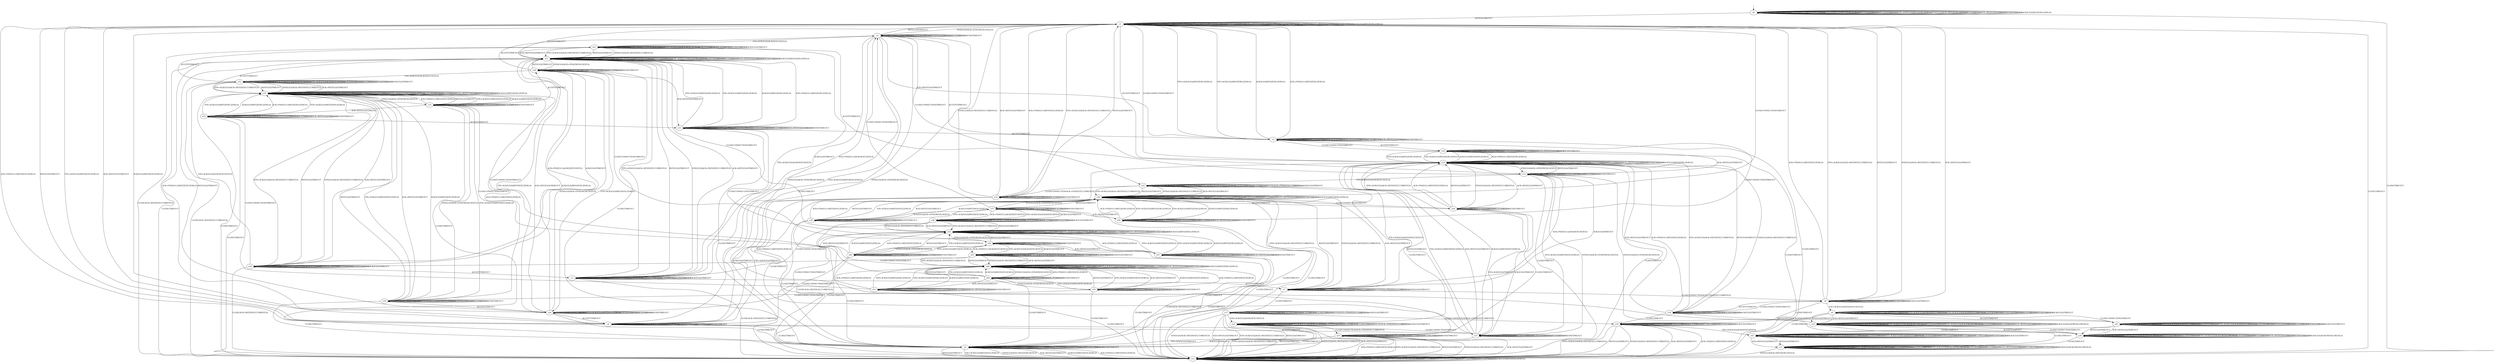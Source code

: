digraph h10 {
s0 [label="s0"];
s1 [label="s1"];
s12 [label="s12"];
s2 [label="s2"];
s14 [label="s14"];
s3 [label="s3"];
s4 [label="s4"];
s5 [label="s5"];
s6 [label="s6"];
s13 [label="s13"];
s21 [label="s21"];
s7 [label="s7"];
s15 [label="s15"];
s16 [label="s16"];
s27 [label="s27"];
s8 [label="s8"];
s17 [label="s17"];
s22 [label="s22"];
s28 [label="s28"];
s36 [label="s36"];
s9 [label="s9"];
s18 [label="s18"];
s19 [label="s19"];
s23 [label="s23"];
s24 [label="s24"];
s29 [label="s29"];
s30 [label="s30"];
s31 [label="s31"];
s37 [label="s37"];
s52 [label="s52"];
s10 [label="s10"];
s25 [label="s25"];
s26 [label="s26"];
s32 [label="s32"];
s38 [label="s38"];
s39 [label="s39"];
s40 [label="s40"];
s41 [label="s41"];
s42 [label="s42"];
s11 [label="s11"];
s20 [label="s20"];
s33 [label="s33"];
s43 [label="s43"];
s34 [label="s34"];
s35 [label="s35"];
s44 [label="s44"];
s45 [label="s45"];
s46 [label="s46"];
s47 [label="s47"];
s48 [label="s48"];
s49 [label="s49"];
s50 [label="s50"];
s51 [label="s51"];
s0 -> s0 [label="CLOSECONNECTION/TIMEOUT"];
s0 -> s0 [label="ACK+PSH(V,V,1)/RST(ZERO,ZERO,0)"];
s0 -> s0 [label="SYN+ACK(V,V,0)/RST(ZERO,ZERO,0)"];
s0 -> s0 [label="RST(V,V,0)/TIMEOUT"];
s0 -> s0 [label="ACCEPT/TIMEOUT"];
s0 -> s0 [label="FIN+ACK(V,V,0)/RST(ZERO,ZERO,0)"];
s0 -> s1 [label="LISTEN/TIMEOUT"];
s0 -> s0 [label="SYN(V,V,0)/ACK+RST(ZERO,NEXT,0)"];
s0 -> s0 [label="RCV/TIMEOUT"];
s0 -> s0 [label="ACK+RST(V,V,0)/TIMEOUT"];
s0 -> s12 [label="CLOSE/TIMEOUT"];
s0 -> s0 [label="SEND/TIMEOUT"];
s0 -> s0 [label="ACK(V,V,0)/RST(ZERO,ZERO,0)"];
s1 -> s1 [label="CLOSECONNECTION/TIMEOUT"];
s1 -> s1 [label="ACK+PSH(V,V,1)/RST(ZERO,ZERO,0)"];
s1 -> s1 [label="SYN+ACK(V,V,0)/RST(ZERO,ZERO,0)"];
s1 -> s1 [label="RST(V,V,0)/TIMEOUT"];
s1 -> s14 [label="ACCEPT/TIMEOUT"];
s1 -> s1 [label="FIN+ACK(V,V,0)/RST(ZERO,ZERO,0)"];
s1 -> s1 [label="LISTEN/TIMEOUT"];
s1 -> s2 [label="SYN(V,V,0)/ACK+SYN(FRESH,NEXT,0)"];
s1 -> s1 [label="RCV/TIMEOUT"];
s1 -> s1 [label="ACK+RST(V,V,0)/TIMEOUT"];
s1 -> s12 [label="CLOSE/TIMEOUT"];
s1 -> s1 [label="SEND/TIMEOUT"];
s1 -> s1 [label="ACK(V,V,0)/RST(ZERO,ZERO,0)"];
s12 -> s12 [label="CLOSECONNECTION/TIMEOUT"];
s12 -> s12 [label="ACK+PSH(V,V,1)/RST(ZERO,ZERO,0)"];
s12 -> s12 [label="SYN+ACK(V,V,0)/RST(ZERO,ZERO,0)"];
s12 -> s12 [label="RST(V,V,0)/TIMEOUT"];
s12 -> s12 [label="ACCEPT/TIMEOUT"];
s12 -> s12 [label="FIN+ACK(V,V,0)/RST(ZERO,ZERO,0)"];
s12 -> s12 [label="LISTEN/TIMEOUT"];
s12 -> s12 [label="SYN(V,V,0)/ACK+RST(ZERO,NEXT,0)"];
s12 -> s12 [label="RCV/TIMEOUT"];
s12 -> s12 [label="ACK+RST(V,V,0)/TIMEOUT"];
s12 -> s12 [label="CLOSE/TIMEOUT"];
s12 -> s12 [label="SEND/TIMEOUT"];
s12 -> s12 [label="ACK(V,V,0)/RST(ZERO,ZERO,0)"];
s2 -> s2 [label="CLOSECONNECTION/TIMEOUT"];
s2 -> s3 [label="ACK+PSH(V,V,1)/ACK(NEXT,NEXT,0)"];
s2 -> s4 [label="SYN+ACK(V,V,0)/RST(NEXT,ZERO,0)"];
s2 -> s1 [label="RST(V,V,0)/TIMEOUT"];
s2 -> s13 [label="ACCEPT/TIMEOUT"];
s2 -> s21 [label="FIN+ACK(V,V,0)/ACK(NEXT,NEXT,0)"];
s2 -> s2 [label="LISTEN/TIMEOUT"];
s2 -> s2 [label="SYN(V,V,0)/TIMEOUT"];
s2 -> s2 [label="RCV/TIMEOUT"];
s2 -> s5 [label="ACK+RST(V,V,0)/TIMEOUT"];
s2 -> s6 [label="CLOSE/TIMEOUT"];
s2 -> s2 [label="SEND/TIMEOUT"];
s2 -> s3 [label="ACK(V,V,0)/TIMEOUT"];
s14 -> s1 [label="CLOSECONNECTION/TIMEOUT"];
s14 -> s14 [label="ACK+PSH(V,V,1)/RST(ZERO,ZERO,0)"];
s14 -> s14 [label="SYN+ACK(V,V,0)/RST(ZERO,ZERO,0)"];
s14 -> s14 [label="RST(V,V,0)/TIMEOUT"];
s14 -> s14 [label="ACCEPT/TIMEOUT"];
s14 -> s14 [label="FIN+ACK(V,V,0)/RST(ZERO,ZERO,0)"];
s14 -> s14 [label="LISTEN/TIMEOUT"];
s14 -> s13 [label="SYN(V,V,0)/ACK+SYN(FRESH,NEXT,0)"];
s14 -> s14 [label="RCV/TIMEOUT"];
s14 -> s14 [label="ACK+RST(V,V,0)/TIMEOUT"];
s14 -> s12 [label="CLOSE/TIMEOUT"];
s14 -> s14 [label="SEND/TIMEOUT"];
s14 -> s14 [label="ACK(V,V,0)/RST(ZERO,ZERO,0)"];
s3 -> s3 [label="CLOSECONNECTION/TIMEOUT"];
s3 -> s3 [label="ACK+PSH(V,V,1)/ACK(NEXT,NEXT,0)"];
s3 -> s27 [label="SYN+ACK(V,V,0)/ACK+RST(NEXT,CURRENT,0)"];
s3 -> s27 [label="RST(V,V,0)/TIMEOUT"];
s3 -> s7 [label="ACCEPT/TIMEOUT"];
s3 -> s21 [label="FIN+ACK(V,V,0)/ACK(NEXT,NEXT,0)"];
s3 -> s3 [label="LISTEN/TIMEOUT"];
s3 -> s27 [label="SYN(V,V,0)/ACK+RST(NEXT,CURRENT,0)"];
s3 -> s3 [label="RCV/TIMEOUT"];
s3 -> s27 [label="ACK+RST(V,V,0)/TIMEOUT"];
s3 -> s12 [label="CLOSE/ACK+RST(NEXT,CURRENT,0)"];
s3 -> s3 [label="SEND/TIMEOUT"];
s3 -> s3 [label="ACK(V,V,0)/TIMEOUT"];
s4 -> s4 [label="CLOSECONNECTION/TIMEOUT"];
s4 -> s1 [label="ACK+PSH(V,V,1)/RST(NEXT,ZERO,0)"];
s4 -> s4 [label="SYN+ACK(V,V,0)/RST(NEXT,ZERO,0)"];
s4 -> s1 [label="RST(V,V,0)/TIMEOUT"];
s4 -> s15 [label="ACCEPT/TIMEOUT"];
s4 -> s1 [label="FIN+ACK(V,V,0)/RST(NEXT,ZERO,0)"];
s4 -> s4 [label="LISTEN/TIMEOUT"];
s4 -> s2 [label="SYN(V,V,0)/ACK+SYN(FRESH,NEXT,0)"];
s4 -> s4 [label="RCV/TIMEOUT"];
s4 -> s1 [label="ACK+RST(V,V,0)/TIMEOUT"];
s4 -> s6 [label="CLOSE/TIMEOUT"];
s4 -> s4 [label="SEND/TIMEOUT"];
s4 -> s1 [label="ACK(V,V,0)/RST(NEXT,ZERO,0)"];
s5 -> s5 [label="CLOSECONNECTION/TIMEOUT"];
s5 -> s1 [label="ACK+PSH(V,V,1)/RST(ZERO,ZERO,0)"];
s5 -> s1 [label="SYN+ACK(V,V,0)/RST(ZERO,ZERO,0)"];
s5 -> s5 [label="RST(V,V,0)/TIMEOUT"];
s5 -> s16 [label="ACCEPT/TIMEOUT"];
s5 -> s1 [label="FIN+ACK(V,V,0)/RST(ZERO,ZERO,0)"];
s5 -> s5 [label="LISTEN/TIMEOUT"];
s5 -> s5 [label="SYN(V,V,0)/TIMEOUT"];
s5 -> s5 [label="RCV/TIMEOUT"];
s5 -> s5 [label="ACK+RST(V,V,0)/TIMEOUT"];
s5 -> s12 [label="CLOSE/TIMEOUT"];
s5 -> s5 [label="SEND/TIMEOUT"];
s5 -> s1 [label="ACK(V,V,0)/RST(ZERO,ZERO,0)"];
s6 -> s6 [label="CLOSECONNECTION/TIMEOUT"];
s6 -> s12 [label="ACK+PSH(V,V,1)/RST(NEXT,ZERO,0)"];
s6 -> s6 [label="SYN+ACK(V,V,0)/RST(NEXT,ZERO,0)"];
s6 -> s12 [label="RST(V,V,0)/TIMEOUT"];
s6 -> s6 [label="ACCEPT/TIMEOUT"];
s6 -> s12 [label="FIN+ACK(V,V,0)/RST(NEXT,ZERO,0)"];
s6 -> s6 [label="LISTEN/TIMEOUT"];
s6 -> s12 [label="SYN(V,V,0)/ACK+RST(ZERO,NEXT,0)"];
s6 -> s6 [label="RCV/TIMEOUT"];
s6 -> s12 [label="ACK+RST(V,V,0)/TIMEOUT"];
s6 -> s6 [label="CLOSE/TIMEOUT"];
s6 -> s6 [label="SEND/TIMEOUT"];
s6 -> s12 [label="ACK(V,V,0)/RST(NEXT,ZERO,0)"];
s13 -> s2 [label="CLOSECONNECTION/TIMEOUT"];
s13 -> s7 [label="ACK+PSH(V,V,1)/ACK(NEXT,NEXT,0)"];
s13 -> s15 [label="SYN+ACK(V,V,0)/RST(NEXT,ZERO,0)"];
s13 -> s14 [label="RST(V,V,0)/TIMEOUT"];
s13 -> s13 [label="ACCEPT/TIMEOUT"];
s13 -> s22 [label="FIN+ACK(V,V,0)/ACK(NEXT,NEXT,0)"];
s13 -> s13 [label="LISTEN/TIMEOUT"];
s13 -> s13 [label="SYN(V,V,0)/TIMEOUT"];
s13 -> s13 [label="RCV/TIMEOUT"];
s13 -> s16 [label="ACK+RST(V,V,0)/TIMEOUT"];
s13 -> s6 [label="CLOSE/TIMEOUT"];
s13 -> s13 [label="SEND/TIMEOUT"];
s13 -> s7 [label="ACK(V,V,0)/TIMEOUT"];
s21 -> s21 [label="CLOSECONNECTION/TIMEOUT"];
s21 -> s21 [label="ACK+PSH(V,V,1)/ACK(NEXT,NEXT,0)"];
s21 -> s27 [label="SYN+ACK(V,V,0)/ACK+RST(NEXT,CURRENT,0)"];
s21 -> s27 [label="RST(V,V,0)/TIMEOUT"];
s21 -> s22 [label="ACCEPT/TIMEOUT"];
s21 -> s21 [label="FIN+ACK(V,V,0)/ACK(NEXT,NEXT,0)"];
s21 -> s21 [label="LISTEN/TIMEOUT"];
s21 -> s27 [label="SYN(V,V,0)/ACK+RST(NEXT,CURRENT,0)"];
s21 -> s21 [label="RCV/TIMEOUT"];
s21 -> s27 [label="ACK+RST(V,V,0)/TIMEOUT"];
s21 -> s12 [label="CLOSE/ACK+RST(NEXT,CURRENT,0)"];
s21 -> s21 [label="SEND/TIMEOUT"];
s21 -> s21 [label="ACK(V,V,0)/TIMEOUT"];
s7 -> s8 [label="CLOSECONNECTION/ACK+FIN(NEXT,CURRENT,0)"];
s7 -> s7 [label="ACK+PSH(V,V,1)/ACK(NEXT,NEXT,0)"];
s7 -> s36 [label="SYN+ACK(V,V,0)/ACK+RST(NEXT,CURRENT,0)"];
s7 -> s36 [label="RST(V,V,0)/TIMEOUT"];
s7 -> s7 [label="ACCEPT/TIMEOUT"];
s7 -> s22 [label="FIN+ACK(V,V,0)/ACK(NEXT,NEXT,0)"];
s7 -> s7 [label="LISTEN/TIMEOUT"];
s7 -> s36 [label="SYN(V,V,0)/ACK+RST(NEXT,CURRENT,0)"];
s7 -> s7 [label="RCV/TIMEOUT"];
s7 -> s36 [label="ACK+RST(V,V,0)/TIMEOUT"];
s7 -> s17 [label="CLOSE/TIMEOUT"];
s7 -> s7 [label="SEND/ACK+PSH(NEXT,CURRENT,1)"];
s7 -> s7 [label="ACK(V,V,0)/TIMEOUT"];
s15 -> s4 [label="CLOSECONNECTION/TIMEOUT"];
s15 -> s14 [label="ACK+PSH(V,V,1)/RST(NEXT,ZERO,0)"];
s15 -> s15 [label="SYN+ACK(V,V,0)/RST(NEXT,ZERO,0)"];
s15 -> s14 [label="RST(V,V,0)/TIMEOUT"];
s15 -> s15 [label="ACCEPT/TIMEOUT"];
s15 -> s14 [label="FIN+ACK(V,V,0)/RST(NEXT,ZERO,0)"];
s15 -> s15 [label="LISTEN/TIMEOUT"];
s15 -> s13 [label="SYN(V,V,0)/ACK+SYN(FRESH,NEXT,0)"];
s15 -> s15 [label="RCV/TIMEOUT"];
s15 -> s14 [label="ACK+RST(V,V,0)/TIMEOUT"];
s15 -> s6 [label="CLOSE/TIMEOUT"];
s15 -> s15 [label="SEND/TIMEOUT"];
s15 -> s14 [label="ACK(V,V,0)/RST(NEXT,ZERO,0)"];
s16 -> s5 [label="CLOSECONNECTION/TIMEOUT"];
s16 -> s14 [label="ACK+PSH(V,V,1)/RST(ZERO,ZERO,0)"];
s16 -> s14 [label="SYN+ACK(V,V,0)/RST(ZERO,ZERO,0)"];
s16 -> s16 [label="RST(V,V,0)/TIMEOUT"];
s16 -> s16 [label="ACCEPT/TIMEOUT"];
s16 -> s14 [label="FIN+ACK(V,V,0)/RST(ZERO,ZERO,0)"];
s16 -> s16 [label="LISTEN/TIMEOUT"];
s16 -> s16 [label="SYN(V,V,0)/TIMEOUT"];
s16 -> s16 [label="RCV/TIMEOUT"];
s16 -> s16 [label="ACK+RST(V,V,0)/TIMEOUT"];
s16 -> s12 [label="CLOSE/TIMEOUT"];
s16 -> s16 [label="SEND/TIMEOUT"];
s16 -> s14 [label="ACK(V,V,0)/RST(ZERO,ZERO,0)"];
s27 -> s27 [label="CLOSECONNECTION/TIMEOUT"];
s27 -> s27 [label="ACK+PSH(V,V,1)/RST(ZERO,ZERO,0)"];
s27 -> s27 [label="SYN+ACK(V,V,0)/RST(ZERO,ZERO,0)"];
s27 -> s27 [label="RST(V,V,0)/TIMEOUT"];
s27 -> s1 [label="ACCEPT/TIMEOUT"];
s27 -> s27 [label="FIN+ACK(V,V,0)/RST(ZERO,ZERO,0)"];
s27 -> s27 [label="LISTEN/TIMEOUT"];
s27 -> s28 [label="SYN(V,V,0)/ACK+SYN(FRESH,NEXT,0)"];
s27 -> s27 [label="RCV/TIMEOUT"];
s27 -> s27 [label="ACK+RST(V,V,0)/TIMEOUT"];
s27 -> s12 [label="CLOSE/TIMEOUT"];
s27 -> s27 [label="SEND/TIMEOUT"];
s27 -> s27 [label="ACK(V,V,0)/RST(ZERO,ZERO,0)"];
s8 -> s8 [label="CLOSECONNECTION/TIMEOUT"];
s8 -> s1 [label="ACK+PSH(V,V,1)/RST(NEXT,ZERO,0)"];
s8 -> s1 [label="SYN+ACK(V,V,0)/ACK+RST(NEXT,CURRENT,0)"];
s8 -> s1 [label="RST(V,V,0)/TIMEOUT"];
s8 -> s18 [label="ACCEPT/TIMEOUT"];
s8 -> s9 [label="FIN+ACK(V,V,0)/ACK(NEXT,NEXT,0)"];
s8 -> s8 [label="LISTEN/TIMEOUT"];
s8 -> s1 [label="SYN(V,V,0)/ACK+RST(NEXT,CURRENT,0)"];
s8 -> s8 [label="RCV/TIMEOUT"];
s8 -> s1 [label="ACK+RST(V,V,0)/TIMEOUT"];
s8 -> s19 [label="CLOSE/TIMEOUT"];
s8 -> s8 [label="SEND/TIMEOUT"];
s8 -> s8 [label="ACK(V,V,0)/TIMEOUT"];
s17 -> s19 [label="CLOSECONNECTION/ACK+FIN(NEXT,CURRENT,0)"];
s17 -> s17 [label="ACK+PSH(V,V,1)/ACK(NEXT,NEXT,0)"];
s17 -> s12 [label="SYN+ACK(V,V,0)/ACK+RST(NEXT,CURRENT,0)"];
s17 -> s12 [label="RST(V,V,0)/TIMEOUT"];
s17 -> s17 [label="ACCEPT/TIMEOUT"];
s17 -> s23 [label="FIN+ACK(V,V,0)/ACK(NEXT,NEXT,0)"];
s17 -> s17 [label="LISTEN/TIMEOUT"];
s17 -> s12 [label="SYN(V,V,0)/ACK+RST(NEXT,CURRENT,0)"];
s17 -> s17 [label="RCV/TIMEOUT"];
s17 -> s12 [label="ACK+RST(V,V,0)/TIMEOUT"];
s17 -> s17 [label="CLOSE/TIMEOUT"];
s17 -> s17 [label="SEND/ACK+PSH(NEXT,CURRENT,1)"];
s17 -> s17 [label="ACK(V,V,0)/TIMEOUT"];
s22 -> s24 [label="CLOSECONNECTION/ACK+FIN(NEXT,CURRENT,0)"];
s22 -> s22 [label="ACK+PSH(V,V,1)/ACK(NEXT,NEXT,0)"];
s22 -> s36 [label="SYN+ACK(V,V,0)/ACK+RST(NEXT,CURRENT,0)"];
s22 -> s36 [label="RST(V,V,0)/TIMEOUT"];
s22 -> s22 [label="ACCEPT/TIMEOUT"];
s22 -> s22 [label="FIN+ACK(V,V,0)/ACK(NEXT,NEXT,0)"];
s22 -> s22 [label="LISTEN/TIMEOUT"];
s22 -> s36 [label="SYN(V,V,0)/ACK+RST(NEXT,CURRENT,0)"];
s22 -> s22 [label="RCV/TIMEOUT"];
s22 -> s36 [label="ACK+RST(V,V,0)/TIMEOUT"];
s22 -> s23 [label="CLOSE/TIMEOUT"];
s22 -> s22 [label="SEND/ACK+PSH(NEXT,CURRENT,1)"];
s22 -> s22 [label="ACK(V,V,0)/TIMEOUT"];
s28 -> s28 [label="CLOSECONNECTION/TIMEOUT"];
s28 -> s29 [label="ACK+PSH(V,V,1)/ACK(NEXT,NEXT,0)"];
s28 -> s30 [label="SYN+ACK(V,V,0)/RST(NEXT,ZERO,0)"];
s28 -> s27 [label="RST(V,V,0)/TIMEOUT"];
s28 -> s2 [label="ACCEPT/TIMEOUT"];
s28 -> s52 [label="FIN+ACK(V,V,0)/ACK(NEXT,NEXT,0)"];
s28 -> s28 [label="LISTEN/TIMEOUT"];
s28 -> s28 [label="SYN(V,V,0)/TIMEOUT"];
s28 -> s28 [label="RCV/TIMEOUT"];
s28 -> s31 [label="ACK+RST(V,V,0)/TIMEOUT"];
s28 -> s6 [label="CLOSE/TIMEOUT"];
s28 -> s28 [label="SEND/TIMEOUT"];
s28 -> s29 [label="ACK(V,V,0)/TIMEOUT"];
s36 -> s1 [label="CLOSECONNECTION/TIMEOUT"];
s36 -> s36 [label="ACK+PSH(V,V,1)/RST(ZERO,ZERO,0)"];
s36 -> s36 [label="SYN+ACK(V,V,0)/RST(ZERO,ZERO,0)"];
s36 -> s36 [label="RST(V,V,0)/TIMEOUT"];
s36 -> s36 [label="ACCEPT/TIMEOUT"];
s36 -> s36 [label="FIN+ACK(V,V,0)/RST(ZERO,ZERO,0)"];
s36 -> s36 [label="LISTEN/TIMEOUT"];
s36 -> s37 [label="SYN(V,V,0)/ACK+SYN(FRESH,NEXT,0)"];
s36 -> s36 [label="RCV/TIMEOUT"];
s36 -> s36 [label="ACK+RST(V,V,0)/TIMEOUT"];
s36 -> s12 [label="CLOSE/TIMEOUT"];
s36 -> s36 [label="SEND/TIMEOUT"];
s36 -> s36 [label="ACK(V,V,0)/RST(ZERO,ZERO,0)"];
s9 -> s9 [label="CLOSECONNECTION/TIMEOUT"];
s9 -> s9 [label="ACK+PSH(V,V,1)/ACK(NEXT,CURRENT,0)"];
s9 -> s9 [label="SYN+ACK(V,V,0)/ACK(NEXT,CURRENT,0)"];
s9 -> s10 [label="RST(V,V,0)/TIMEOUT"];
s9 -> s42 [label="ACCEPT/TIMEOUT"];
s9 -> s9 [label="FIN+ACK(V,V,0)/ACK(NEXT,CURRENT,0)"];
s9 -> s9 [label="LISTEN/TIMEOUT"];
s9 -> s9 [label="SYN(V,V,0)/TIMEOUT"];
s9 -> s9 [label="RCV/TIMEOUT"];
s9 -> s10 [label="ACK+RST(V,V,0)/TIMEOUT"];
s9 -> s41 [label="CLOSE/TIMEOUT"];
s9 -> s9 [label="SEND/TIMEOUT"];
s9 -> s9 [label="ACK(V,V,0)/TIMEOUT"];
s18 -> s8 [label="CLOSECONNECTION/TIMEOUT"];
s18 -> s14 [label="ACK+PSH(V,V,1)/RST(NEXT,ZERO,0)"];
s18 -> s14 [label="SYN+ACK(V,V,0)/ACK+RST(NEXT,CURRENT,0)"];
s18 -> s14 [label="RST(V,V,0)/TIMEOUT"];
s18 -> s18 [label="ACCEPT/TIMEOUT"];
s18 -> s42 [label="FIN+ACK(V,V,0)/ACK(NEXT,NEXT,0)"];
s18 -> s18 [label="LISTEN/TIMEOUT"];
s18 -> s14 [label="SYN(V,V,0)/ACK+RST(NEXT,CURRENT,0)"];
s18 -> s18 [label="RCV/TIMEOUT"];
s18 -> s14 [label="ACK+RST(V,V,0)/TIMEOUT"];
s18 -> s19 [label="CLOSE/TIMEOUT"];
s18 -> s18 [label="SEND/TIMEOUT"];
s18 -> s18 [label="ACK(V,V,0)/TIMEOUT"];
s19 -> s19 [label="CLOSECONNECTION/TIMEOUT"];
s19 -> s12 [label="ACK+PSH(V,V,1)/RST(NEXT,ZERO,0)"];
s19 -> s12 [label="SYN+ACK(V,V,0)/ACK+RST(NEXT,CURRENT,0)"];
s19 -> s12 [label="RST(V,V,0)/TIMEOUT"];
s19 -> s19 [label="ACCEPT/TIMEOUT"];
s19 -> s41 [label="FIN+ACK(V,V,0)/ACK(NEXT,NEXT,0)"];
s19 -> s19 [label="LISTEN/TIMEOUT"];
s19 -> s12 [label="SYN(V,V,0)/ACK+RST(NEXT,CURRENT,0)"];
s19 -> s19 [label="RCV/TIMEOUT"];
s19 -> s12 [label="ACK+RST(V,V,0)/TIMEOUT"];
s19 -> s19 [label="CLOSE/TIMEOUT"];
s19 -> s19 [label="SEND/TIMEOUT"];
s19 -> s19 [label="ACK(V,V,0)/TIMEOUT"];
s23 -> s25 [label="CLOSECONNECTION/ACK+FIN(NEXT,CURRENT,0)"];
s23 -> s23 [label="ACK+PSH(V,V,1)/ACK(NEXT,NEXT,0)"];
s23 -> s12 [label="SYN+ACK(V,V,0)/ACK+RST(NEXT,CURRENT,0)"];
s23 -> s12 [label="RST(V,V,0)/TIMEOUT"];
s23 -> s23 [label="ACCEPT/TIMEOUT"];
s23 -> s23 [label="FIN+ACK(V,V,0)/ACK(NEXT,NEXT,0)"];
s23 -> s23 [label="LISTEN/TIMEOUT"];
s23 -> s12 [label="SYN(V,V,0)/ACK+RST(NEXT,CURRENT,0)"];
s23 -> s23 [label="RCV/TIMEOUT"];
s23 -> s12 [label="ACK+RST(V,V,0)/TIMEOUT"];
s23 -> s23 [label="CLOSE/TIMEOUT"];
s23 -> s23 [label="SEND/ACK+PSH(NEXT,CURRENT,1)"];
s23 -> s23 [label="ACK(V,V,0)/TIMEOUT"];
s24 -> s24 [label="CLOSECONNECTION/TIMEOUT"];
s24 -> s1 [label="ACK+PSH(V,V,1)/RST(NEXT,ZERO,0)"];
s24 -> s1 [label="SYN+ACK(V,V,0)/ACK+RST(NEXT,CURRENT,0)"];
s24 -> s1 [label="RST(V,V,0)/TIMEOUT"];
s24 -> s26 [label="ACCEPT/TIMEOUT"];
s24 -> s4 [label="FIN+ACK(V,V,0)/TIMEOUT"];
s24 -> s24 [label="LISTEN/TIMEOUT"];
s24 -> s1 [label="SYN(V,V,0)/ACK+RST(NEXT,CURRENT,0)"];
s24 -> s24 [label="RCV/TIMEOUT"];
s24 -> s1 [label="ACK+RST(V,V,0)/TIMEOUT"];
s24 -> s25 [label="CLOSE/TIMEOUT"];
s24 -> s24 [label="SEND/TIMEOUT"];
s24 -> s4 [label="ACK(V,V,0)/TIMEOUT"];
s29 -> s29 [label="CLOSECONNECTION/TIMEOUT"];
s29 -> s29 [label="ACK+PSH(V,V,1)/ACK(NEXT,NEXT,0)"];
s29 -> s32 [label="SYN+ACK(V,V,0)/ACK+RST(NEXT,CURRENT,0)"];
s29 -> s32 [label="RST(V,V,0)/TIMEOUT"];
s29 -> s3 [label="ACCEPT/TIMEOUT"];
s29 -> s52 [label="FIN+ACK(V,V,0)/ACK(NEXT,NEXT,0)"];
s29 -> s29 [label="LISTEN/TIMEOUT"];
s29 -> s32 [label="SYN(V,V,0)/ACK+RST(NEXT,CURRENT,0)"];
s29 -> s29 [label="RCV/TIMEOUT"];
s29 -> s32 [label="ACK+RST(V,V,0)/TIMEOUT"];
s29 -> s12 [label="CLOSE/ACK+RST(NEXT,CURRENT,0)"];
s29 -> s29 [label="SEND/TIMEOUT"];
s29 -> s29 [label="ACK(V,V,0)/TIMEOUT"];
s30 -> s30 [label="CLOSECONNECTION/TIMEOUT"];
s30 -> s27 [label="ACK+PSH(V,V,1)/RST(NEXT,ZERO,0)"];
s30 -> s30 [label="SYN+ACK(V,V,0)/RST(NEXT,ZERO,0)"];
s30 -> s27 [label="RST(V,V,0)/TIMEOUT"];
s30 -> s4 [label="ACCEPT/TIMEOUT"];
s30 -> s27 [label="FIN+ACK(V,V,0)/RST(NEXT,ZERO,0)"];
s30 -> s30 [label="LISTEN/TIMEOUT"];
s30 -> s28 [label="SYN(V,V,0)/ACK+SYN(FRESH,NEXT,0)"];
s30 -> s30 [label="RCV/TIMEOUT"];
s30 -> s27 [label="ACK+RST(V,V,0)/TIMEOUT"];
s30 -> s6 [label="CLOSE/TIMEOUT"];
s30 -> s30 [label="SEND/TIMEOUT"];
s30 -> s27 [label="ACK(V,V,0)/RST(NEXT,ZERO,0)"];
s31 -> s31 [label="CLOSECONNECTION/TIMEOUT"];
s31 -> s27 [label="ACK+PSH(V,V,1)/RST(ZERO,ZERO,0)"];
s31 -> s27 [label="SYN+ACK(V,V,0)/RST(ZERO,ZERO,0)"];
s31 -> s31 [label="RST(V,V,0)/TIMEOUT"];
s31 -> s5 [label="ACCEPT/TIMEOUT"];
s31 -> s27 [label="FIN+ACK(V,V,0)/RST(ZERO,ZERO,0)"];
s31 -> s31 [label="LISTEN/TIMEOUT"];
s31 -> s31 [label="SYN(V,V,0)/TIMEOUT"];
s31 -> s31 [label="RCV/TIMEOUT"];
s31 -> s31 [label="ACK+RST(V,V,0)/TIMEOUT"];
s31 -> s12 [label="CLOSE/TIMEOUT"];
s31 -> s31 [label="SEND/TIMEOUT"];
s31 -> s27 [label="ACK(V,V,0)/RST(ZERO,ZERO,0)"];
s37 -> s2 [label="CLOSECONNECTION/TIMEOUT"];
s37 -> s38 [label="ACK+PSH(V,V,1)/ACK(NEXT,NEXT,0)"];
s37 -> s39 [label="SYN+ACK(V,V,0)/RST(NEXT,ZERO,0)"];
s37 -> s36 [label="RST(V,V,0)/TIMEOUT"];
s37 -> s37 [label="ACCEPT/TIMEOUT"];
s37 -> s38 [label="FIN+ACK(V,V,0)/ACK(NEXT,NEXT,0)"];
s37 -> s37 [label="LISTEN/TIMEOUT"];
s37 -> s37 [label="SYN(V,V,0)/TIMEOUT"];
s37 -> s37 [label="RCV/TIMEOUT"];
s37 -> s40 [label="ACK+RST(V,V,0)/TIMEOUT"];
s37 -> s6 [label="CLOSE/TIMEOUT"];
s37 -> s37 [label="SEND/TIMEOUT"];
s37 -> s38 [label="ACK(V,V,0)/TIMEOUT"];
s52 -> s52 [label="CLOSECONNECTION/TIMEOUT"];
s52 -> s52 [label="ACK+PSH(V,V,1)/ACK(NEXT,NEXT,0)"];
s52 -> s32 [label="SYN+ACK(V,V,0)/ACK+RST(NEXT,CURRENT,0)"];
s52 -> s32 [label="RST(V,V,0)/TIMEOUT"];
s52 -> s21 [label="ACCEPT/TIMEOUT"];
s52 -> s52 [label="FIN+ACK(V,V,0)/ACK(NEXT,NEXT,0)"];
s52 -> s52 [label="LISTEN/TIMEOUT"];
s52 -> s32 [label="SYN(V,V,0)/ACK+RST(NEXT,CURRENT,0)"];
s52 -> s52 [label="RCV/TIMEOUT"];
s52 -> s32 [label="ACK+RST(V,V,0)/TIMEOUT"];
s52 -> s12 [label="CLOSE/ACK+RST(NEXT,CURRENT,0)"];
s52 -> s52 [label="SEND/TIMEOUT"];
s52 -> s52 [label="ACK(V,V,0)/TIMEOUT"];
s10 -> s10 [label="CLOSECONNECTION/TIMEOUT"];
s10 -> s10 [label="ACK+PSH(V,V,1)/ACK(FRESH,FRESH,0)"];
s10 -> s10 [label="SYN+ACK(V,V,0)/ACK(FRESH,FRESH,0)"];
s10 -> s10 [label="RST(V,V,0)/TIMEOUT"];
s10 -> s20 [label="ACCEPT/TIMEOUT"];
s10 -> s10 [label="FIN+ACK(V,V,0)/ACK(FRESH,FRESH,0)"];
s10 -> s10 [label="LISTEN/TIMEOUT"];
s10 -> s2 [label="SYN(V,V,0)/ACK+SYN(FRESH,NEXT,0)"];
s10 -> s10 [label="RCV/TIMEOUT"];
s10 -> s10 [label="ACK+RST(V,V,0)/TIMEOUT"];
s10 -> s11 [label="CLOSE/TIMEOUT"];
s10 -> s10 [label="SEND/TIMEOUT"];
s10 -> s10 [label="ACK(V,V,0)/ACK(FRESH,FRESH,0)"];
s25 -> s25 [label="CLOSECONNECTION/TIMEOUT"];
s25 -> s12 [label="ACK+PSH(V,V,1)/RST(NEXT,ZERO,0)"];
s25 -> s12 [label="SYN+ACK(V,V,0)/ACK+RST(NEXT,CURRENT,0)"];
s25 -> s12 [label="RST(V,V,0)/TIMEOUT"];
s25 -> s25 [label="ACCEPT/TIMEOUT"];
s25 -> s6 [label="FIN+ACK(V,V,0)/TIMEOUT"];
s25 -> s25 [label="LISTEN/TIMEOUT"];
s25 -> s12 [label="SYN(V,V,0)/ACK+RST(NEXT,CURRENT,0)"];
s25 -> s25 [label="RCV/TIMEOUT"];
s25 -> s12 [label="ACK+RST(V,V,0)/TIMEOUT"];
s25 -> s25 [label="CLOSE/TIMEOUT"];
s25 -> s25 [label="SEND/TIMEOUT"];
s25 -> s6 [label="ACK(V,V,0)/TIMEOUT"];
s26 -> s24 [label="CLOSECONNECTION/TIMEOUT"];
s26 -> s14 [label="ACK+PSH(V,V,1)/RST(NEXT,ZERO,0)"];
s26 -> s14 [label="SYN+ACK(V,V,0)/ACK+RST(NEXT,CURRENT,0)"];
s26 -> s14 [label="RST(V,V,0)/TIMEOUT"];
s26 -> s26 [label="ACCEPT/TIMEOUT"];
s26 -> s15 [label="FIN+ACK(V,V,0)/TIMEOUT"];
s26 -> s26 [label="LISTEN/TIMEOUT"];
s26 -> s14 [label="SYN(V,V,0)/ACK+RST(NEXT,CURRENT,0)"];
s26 -> s26 [label="RCV/TIMEOUT"];
s26 -> s14 [label="ACK+RST(V,V,0)/TIMEOUT"];
s26 -> s25 [label="CLOSE/TIMEOUT"];
s26 -> s26 [label="SEND/TIMEOUT"];
s26 -> s15 [label="ACK(V,V,0)/TIMEOUT"];
s32 -> s32 [label="CLOSECONNECTION/TIMEOUT"];
s32 -> s32 [label="ACK+PSH(V,V,1)/RST(ZERO,ZERO,0)"];
s32 -> s32 [label="SYN+ACK(V,V,0)/RST(ZERO,ZERO,0)"];
s32 -> s32 [label="RST(V,V,0)/TIMEOUT"];
s32 -> s27 [label="ACCEPT/TIMEOUT"];
s32 -> s32 [label="FIN+ACK(V,V,0)/RST(ZERO,ZERO,0)"];
s32 -> s32 [label="LISTEN/TIMEOUT"];
s32 -> s33 [label="SYN(V,V,0)/ACK+SYN(FRESH,NEXT,0)"];
s32 -> s32 [label="RCV/TIMEOUT"];
s32 -> s32 [label="ACK+RST(V,V,0)/TIMEOUT"];
s32 -> s12 [label="CLOSE/TIMEOUT"];
s32 -> s32 [label="SEND/TIMEOUT"];
s32 -> s32 [label="ACK(V,V,0)/RST(ZERO,ZERO,0)"];
s38 -> s3 [label="CLOSECONNECTION/TIMEOUT"];
s38 -> s38 [label="ACK+PSH(V,V,1)/ACK(NEXT,NEXT,0)"];
s38 -> s43 [label="SYN+ACK(V,V,0)/ACK+RST(NEXT,CURRENT,0)"];
s38 -> s43 [label="RST(V,V,0)/TIMEOUT"];
s38 -> s38 [label="ACCEPT/TIMEOUT"];
s38 -> s38 [label="FIN+ACK(V,V,0)/ACK(NEXT,NEXT,0)"];
s38 -> s38 [label="LISTEN/TIMEOUT"];
s38 -> s43 [label="SYN(V,V,0)/ACK+RST(NEXT,CURRENT,0)"];
s38 -> s38 [label="RCV/TIMEOUT"];
s38 -> s43 [label="ACK+RST(V,V,0)/TIMEOUT"];
s38 -> s12 [label="CLOSE/ACK+RST(NEXT,CURRENT,0)"];
s38 -> s38 [label="SEND/TIMEOUT"];
s38 -> s38 [label="ACK(V,V,0)/TIMEOUT"];
s39 -> s4 [label="CLOSECONNECTION/TIMEOUT"];
s39 -> s36 [label="ACK+PSH(V,V,1)/RST(NEXT,ZERO,0)"];
s39 -> s39 [label="SYN+ACK(V,V,0)/RST(NEXT,ZERO,0)"];
s39 -> s36 [label="RST(V,V,0)/TIMEOUT"];
s39 -> s39 [label="ACCEPT/TIMEOUT"];
s39 -> s36 [label="FIN+ACK(V,V,0)/RST(NEXT,ZERO,0)"];
s39 -> s39 [label="LISTEN/TIMEOUT"];
s39 -> s37 [label="SYN(V,V,0)/ACK+SYN(FRESH,NEXT,0)"];
s39 -> s39 [label="RCV/TIMEOUT"];
s39 -> s36 [label="ACK+RST(V,V,0)/TIMEOUT"];
s39 -> s6 [label="CLOSE/TIMEOUT"];
s39 -> s39 [label="SEND/TIMEOUT"];
s39 -> s36 [label="ACK(V,V,0)/RST(NEXT,ZERO,0)"];
s40 -> s5 [label="CLOSECONNECTION/TIMEOUT"];
s40 -> s36 [label="ACK+PSH(V,V,1)/RST(ZERO,ZERO,0)"];
s40 -> s36 [label="SYN+ACK(V,V,0)/RST(ZERO,ZERO,0)"];
s40 -> s40 [label="RST(V,V,0)/TIMEOUT"];
s40 -> s40 [label="ACCEPT/TIMEOUT"];
s40 -> s36 [label="FIN+ACK(V,V,0)/RST(ZERO,ZERO,0)"];
s40 -> s40 [label="LISTEN/TIMEOUT"];
s40 -> s40 [label="SYN(V,V,0)/TIMEOUT"];
s40 -> s40 [label="RCV/TIMEOUT"];
s40 -> s40 [label="ACK+RST(V,V,0)/TIMEOUT"];
s40 -> s12 [label="CLOSE/TIMEOUT"];
s40 -> s40 [label="SEND/TIMEOUT"];
s40 -> s36 [label="ACK(V,V,0)/RST(ZERO,ZERO,0)"];
s41 -> s41 [label="CLOSECONNECTION/TIMEOUT"];
s41 -> s41 [label="ACK+PSH(V,V,1)/ACK(NEXT,CURRENT,0)"];
s41 -> s41 [label="SYN+ACK(V,V,0)/ACK(NEXT,CURRENT,0)"];
s41 -> s11 [label="RST(V,V,0)/TIMEOUT"];
s41 -> s41 [label="ACCEPT/TIMEOUT"];
s41 -> s41 [label="FIN+ACK(V,V,0)/ACK(NEXT,CURRENT,0)"];
s41 -> s41 [label="LISTEN/TIMEOUT"];
s41 -> s41 [label="SYN(V,V,0)/TIMEOUT"];
s41 -> s41 [label="RCV/TIMEOUT"];
s41 -> s11 [label="ACK+RST(V,V,0)/TIMEOUT"];
s41 -> s41 [label="CLOSE/TIMEOUT"];
s41 -> s41 [label="SEND/TIMEOUT"];
s41 -> s41 [label="ACK(V,V,0)/TIMEOUT"];
s42 -> s9 [label="CLOSECONNECTION/TIMEOUT"];
s42 -> s42 [label="ACK+PSH(V,V,1)/ACK(NEXT,CURRENT,0)"];
s42 -> s42 [label="SYN+ACK(V,V,0)/ACK(NEXT,CURRENT,0)"];
s42 -> s20 [label="RST(V,V,0)/TIMEOUT"];
s42 -> s42 [label="ACCEPT/TIMEOUT"];
s42 -> s42 [label="FIN+ACK(V,V,0)/ACK(NEXT,CURRENT,0)"];
s42 -> s42 [label="LISTEN/TIMEOUT"];
s42 -> s42 [label="SYN(V,V,0)/TIMEOUT"];
s42 -> s42 [label="RCV/TIMEOUT"];
s42 -> s20 [label="ACK+RST(V,V,0)/TIMEOUT"];
s42 -> s41 [label="CLOSE/TIMEOUT"];
s42 -> s42 [label="SEND/TIMEOUT"];
s42 -> s42 [label="ACK(V,V,0)/TIMEOUT"];
s11 -> s11 [label="CLOSECONNECTION/TIMEOUT"];
s11 -> s11 [label="ACK+PSH(V,V,1)/ACK(FRESH,FRESH,0)"];
s11 -> s11 [label="SYN+ACK(V,V,0)/ACK(FRESH,FRESH,0)"];
s11 -> s11 [label="RST(V,V,0)/TIMEOUT"];
s11 -> s11 [label="ACCEPT/TIMEOUT"];
s11 -> s11 [label="FIN+ACK(V,V,0)/ACK(FRESH,FRESH,0)"];
s11 -> s11 [label="LISTEN/TIMEOUT"];
s11 -> s12 [label="SYN(V,V,0)/ACK+RST(ZERO,NEXT,0)"];
s11 -> s11 [label="RCV/TIMEOUT"];
s11 -> s11 [label="ACK+RST(V,V,0)/TIMEOUT"];
s11 -> s11 [label="CLOSE/TIMEOUT"];
s11 -> s11 [label="SEND/TIMEOUT"];
s11 -> s11 [label="ACK(V,V,0)/ACK(FRESH,FRESH,0)"];
s20 -> s10 [label="CLOSECONNECTION/TIMEOUT"];
s20 -> s20 [label="ACK+PSH(V,V,1)/ACK(FRESH,FRESH,0)"];
s20 -> s20 [label="SYN+ACK(V,V,0)/ACK(FRESH,FRESH,0)"];
s20 -> s20 [label="RST(V,V,0)/TIMEOUT"];
s20 -> s20 [label="ACCEPT/TIMEOUT"];
s20 -> s20 [label="FIN+ACK(V,V,0)/ACK(FRESH,FRESH,0)"];
s20 -> s20 [label="LISTEN/TIMEOUT"];
s20 -> s13 [label="SYN(V,V,0)/ACK+SYN(FRESH,NEXT,0)"];
s20 -> s20 [label="RCV/TIMEOUT"];
s20 -> s20 [label="ACK+RST(V,V,0)/TIMEOUT"];
s20 -> s11 [label="CLOSE/TIMEOUT"];
s20 -> s20 [label="SEND/TIMEOUT"];
s20 -> s20 [label="ACK(V,V,0)/ACK(FRESH,FRESH,0)"];
s33 -> s33 [label="CLOSECONNECTION/TIMEOUT"];
s33 -> s32 [label="ACK+PSH(V,V,1)/RST(NEXT,ZERO,0)"];
s33 -> s34 [label="SYN+ACK(V,V,0)/RST(NEXT,ZERO,0)"];
s33 -> s32 [label="RST(V,V,0)/TIMEOUT"];
s33 -> s28 [label="ACCEPT/TIMEOUT"];
s33 -> s32 [label="FIN+ACK(V,V,0)/RST(NEXT,ZERO,0)"];
s33 -> s33 [label="LISTEN/TIMEOUT"];
s33 -> s33 [label="SYN(V,V,0)/TIMEOUT"];
s33 -> s33 [label="RCV/TIMEOUT"];
s33 -> s35 [label="ACK+RST(V,V,0)/TIMEOUT"];
s33 -> s6 [label="CLOSE/TIMEOUT"];
s33 -> s33 [label="SEND/TIMEOUT"];
s33 -> s32 [label="ACK(V,V,0)/RST(NEXT,ZERO,0)"];
s43 -> s27 [label="CLOSECONNECTION/TIMEOUT"];
s43 -> s43 [label="ACK+PSH(V,V,1)/RST(ZERO,ZERO,0)"];
s43 -> s43 [label="SYN+ACK(V,V,0)/RST(ZERO,ZERO,0)"];
s43 -> s43 [label="RST(V,V,0)/TIMEOUT"];
s43 -> s43 [label="ACCEPT/TIMEOUT"];
s43 -> s43 [label="FIN+ACK(V,V,0)/RST(ZERO,ZERO,0)"];
s43 -> s43 [label="LISTEN/TIMEOUT"];
s43 -> s44 [label="SYN(V,V,0)/ACK+SYN(FRESH,NEXT,0)"];
s43 -> s43 [label="RCV/TIMEOUT"];
s43 -> s43 [label="ACK+RST(V,V,0)/TIMEOUT"];
s43 -> s12 [label="CLOSE/TIMEOUT"];
s43 -> s43 [label="SEND/TIMEOUT"];
s43 -> s43 [label="ACK(V,V,0)/RST(ZERO,ZERO,0)"];
s34 -> s34 [label="CLOSECONNECTION/TIMEOUT"];
s34 -> s32 [label="ACK+PSH(V,V,1)/RST(NEXT,ZERO,0)"];
s34 -> s34 [label="SYN+ACK(V,V,0)/RST(NEXT,ZERO,0)"];
s34 -> s32 [label="RST(V,V,0)/TIMEOUT"];
s34 -> s30 [label="ACCEPT/TIMEOUT"];
s34 -> s32 [label="FIN+ACK(V,V,0)/RST(NEXT,ZERO,0)"];
s34 -> s34 [label="LISTEN/TIMEOUT"];
s34 -> s33 [label="SYN(V,V,0)/ACK+SYN(FRESH,NEXT,0)"];
s34 -> s34 [label="RCV/TIMEOUT"];
s34 -> s32 [label="ACK+RST(V,V,0)/TIMEOUT"];
s34 -> s6 [label="CLOSE/TIMEOUT"];
s34 -> s34 [label="SEND/TIMEOUT"];
s34 -> s32 [label="ACK(V,V,0)/RST(NEXT,ZERO,0)"];
s35 -> s35 [label="CLOSECONNECTION/TIMEOUT"];
s35 -> s32 [label="ACK+PSH(V,V,1)/RST(ZERO,ZERO,0)"];
s35 -> s32 [label="SYN+ACK(V,V,0)/RST(ZERO,ZERO,0)"];
s35 -> s35 [label="RST(V,V,0)/TIMEOUT"];
s35 -> s31 [label="ACCEPT/TIMEOUT"];
s35 -> s32 [label="FIN+ACK(V,V,0)/RST(ZERO,ZERO,0)"];
s35 -> s35 [label="LISTEN/TIMEOUT"];
s35 -> s35 [label="SYN(V,V,0)/TIMEOUT"];
s35 -> s35 [label="RCV/TIMEOUT"];
s35 -> s35 [label="ACK+RST(V,V,0)/TIMEOUT"];
s35 -> s12 [label="CLOSE/TIMEOUT"];
s35 -> s35 [label="SEND/TIMEOUT"];
s35 -> s32 [label="ACK(V,V,0)/RST(ZERO,ZERO,0)"];
s44 -> s28 [label="CLOSECONNECTION/TIMEOUT"];
s44 -> s45 [label="ACK+PSH(V,V,1)/ACK(NEXT,NEXT,0)"];
s44 -> s46 [label="SYN+ACK(V,V,0)/RST(NEXT,ZERO,0)"];
s44 -> s43 [label="RST(V,V,0)/TIMEOUT"];
s44 -> s44 [label="ACCEPT/TIMEOUT"];
s44 -> s45 [label="FIN+ACK(V,V,0)/ACK(NEXT,NEXT,0)"];
s44 -> s44 [label="LISTEN/TIMEOUT"];
s44 -> s44 [label="SYN(V,V,0)/TIMEOUT"];
s44 -> s44 [label="RCV/TIMEOUT"];
s44 -> s47 [label="ACK+RST(V,V,0)/TIMEOUT"];
s44 -> s6 [label="CLOSE/TIMEOUT"];
s44 -> s44 [label="SEND/TIMEOUT"];
s44 -> s45 [label="ACK(V,V,0)/TIMEOUT"];
s45 -> s29 [label="CLOSECONNECTION/TIMEOUT"];
s45 -> s45 [label="ACK+PSH(V,V,1)/ACK(NEXT,NEXT,0)"];
s45 -> s48 [label="SYN+ACK(V,V,0)/ACK+RST(NEXT,CURRENT,0)"];
s45 -> s48 [label="RST(V,V,0)/TIMEOUT"];
s45 -> s45 [label="ACCEPT/TIMEOUT"];
s45 -> s45 [label="FIN+ACK(V,V,0)/ACK(NEXT,NEXT,0)"];
s45 -> s45 [label="LISTEN/TIMEOUT"];
s45 -> s48 [label="SYN(V,V,0)/ACK+RST(NEXT,CURRENT,0)"];
s45 -> s45 [label="RCV/TIMEOUT"];
s45 -> s48 [label="ACK+RST(V,V,0)/TIMEOUT"];
s45 -> s12 [label="CLOSE/ACK+RST(NEXT,CURRENT,0)"];
s45 -> s45 [label="SEND/TIMEOUT"];
s45 -> s45 [label="ACK(V,V,0)/TIMEOUT"];
s46 -> s30 [label="CLOSECONNECTION/TIMEOUT"];
s46 -> s43 [label="ACK+PSH(V,V,1)/RST(NEXT,ZERO,0)"];
s46 -> s46 [label="SYN+ACK(V,V,0)/RST(NEXT,ZERO,0)"];
s46 -> s43 [label="RST(V,V,0)/TIMEOUT"];
s46 -> s46 [label="ACCEPT/TIMEOUT"];
s46 -> s43 [label="FIN+ACK(V,V,0)/RST(NEXT,ZERO,0)"];
s46 -> s46 [label="LISTEN/TIMEOUT"];
s46 -> s44 [label="SYN(V,V,0)/ACK+SYN(FRESH,NEXT,0)"];
s46 -> s46 [label="RCV/TIMEOUT"];
s46 -> s43 [label="ACK+RST(V,V,0)/TIMEOUT"];
s46 -> s6 [label="CLOSE/TIMEOUT"];
s46 -> s46 [label="SEND/TIMEOUT"];
s46 -> s43 [label="ACK(V,V,0)/RST(NEXT,ZERO,0)"];
s47 -> s31 [label="CLOSECONNECTION/TIMEOUT"];
s47 -> s43 [label="ACK+PSH(V,V,1)/RST(ZERO,ZERO,0)"];
s47 -> s43 [label="SYN+ACK(V,V,0)/RST(ZERO,ZERO,0)"];
s47 -> s47 [label="RST(V,V,0)/TIMEOUT"];
s47 -> s47 [label="ACCEPT/TIMEOUT"];
s47 -> s43 [label="FIN+ACK(V,V,0)/RST(ZERO,ZERO,0)"];
s47 -> s47 [label="LISTEN/TIMEOUT"];
s47 -> s47 [label="SYN(V,V,0)/TIMEOUT"];
s47 -> s47 [label="RCV/TIMEOUT"];
s47 -> s47 [label="ACK+RST(V,V,0)/TIMEOUT"];
s47 -> s12 [label="CLOSE/TIMEOUT"];
s47 -> s47 [label="SEND/TIMEOUT"];
s47 -> s43 [label="ACK(V,V,0)/RST(ZERO,ZERO,0)"];
s48 -> s32 [label="CLOSECONNECTION/TIMEOUT"];
s48 -> s48 [label="ACK+PSH(V,V,1)/RST(ZERO,ZERO,0)"];
s48 -> s48 [label="SYN+ACK(V,V,0)/RST(ZERO,ZERO,0)"];
s48 -> s48 [label="RST(V,V,0)/TIMEOUT"];
s48 -> s48 [label="ACCEPT/TIMEOUT"];
s48 -> s48 [label="FIN+ACK(V,V,0)/RST(ZERO,ZERO,0)"];
s48 -> s48 [label="LISTEN/TIMEOUT"];
s48 -> s49 [label="SYN(V,V,0)/ACK+SYN(FRESH,NEXT,0)"];
s48 -> s48 [label="RCV/TIMEOUT"];
s48 -> s48 [label="ACK+RST(V,V,0)/TIMEOUT"];
s48 -> s12 [label="CLOSE/TIMEOUT"];
s48 -> s48 [label="SEND/TIMEOUT"];
s48 -> s48 [label="ACK(V,V,0)/RST(ZERO,ZERO,0)"];
s49 -> s33 [label="CLOSECONNECTION/TIMEOUT"];
s49 -> s48 [label="ACK+PSH(V,V,1)/RST(NEXT,ZERO,0)"];
s49 -> s50 [label="SYN+ACK(V,V,0)/RST(NEXT,ZERO,0)"];
s49 -> s48 [label="RST(V,V,0)/TIMEOUT"];
s49 -> s49 [label="ACCEPT/TIMEOUT"];
s49 -> s48 [label="FIN+ACK(V,V,0)/RST(NEXT,ZERO,0)"];
s49 -> s49 [label="LISTEN/TIMEOUT"];
s49 -> s49 [label="SYN(V,V,0)/TIMEOUT"];
s49 -> s49 [label="RCV/TIMEOUT"];
s49 -> s51 [label="ACK+RST(V,V,0)/TIMEOUT"];
s49 -> s6 [label="CLOSE/TIMEOUT"];
s49 -> s49 [label="SEND/TIMEOUT"];
s49 -> s48 [label="ACK(V,V,0)/RST(NEXT,ZERO,0)"];
s50 -> s34 [label="CLOSECONNECTION/TIMEOUT"];
s50 -> s48 [label="ACK+PSH(V,V,1)/RST(NEXT,ZERO,0)"];
s50 -> s50 [label="SYN+ACK(V,V,0)/RST(NEXT,ZERO,0)"];
s50 -> s48 [label="RST(V,V,0)/TIMEOUT"];
s50 -> s50 [label="ACCEPT/TIMEOUT"];
s50 -> s48 [label="FIN+ACK(V,V,0)/RST(NEXT,ZERO,0)"];
s50 -> s50 [label="LISTEN/TIMEOUT"];
s50 -> s49 [label="SYN(V,V,0)/ACK+SYN(FRESH,NEXT,0)"];
s50 -> s50 [label="RCV/TIMEOUT"];
s50 -> s48 [label="ACK+RST(V,V,0)/TIMEOUT"];
s50 -> s6 [label="CLOSE/TIMEOUT"];
s50 -> s50 [label="SEND/TIMEOUT"];
s50 -> s48 [label="ACK(V,V,0)/RST(NEXT,ZERO,0)"];
s51 -> s35 [label="CLOSECONNECTION/TIMEOUT"];
s51 -> s48 [label="ACK+PSH(V,V,1)/RST(ZERO,ZERO,0)"];
s51 -> s48 [label="SYN+ACK(V,V,0)/RST(ZERO,ZERO,0)"];
s51 -> s51 [label="RST(V,V,0)/TIMEOUT"];
s51 -> s51 [label="ACCEPT/TIMEOUT"];
s51 -> s48 [label="FIN+ACK(V,V,0)/RST(ZERO,ZERO,0)"];
s51 -> s51 [label="LISTEN/TIMEOUT"];
s51 -> s51 [label="SYN(V,V,0)/TIMEOUT"];
s51 -> s51 [label="RCV/TIMEOUT"];
s51 -> s51 [label="ACK+RST(V,V,0)/TIMEOUT"];
s51 -> s12 [label="CLOSE/TIMEOUT"];
s51 -> s51 [label="SEND/TIMEOUT"];
s51 -> s48 [label="ACK(V,V,0)/RST(ZERO,ZERO,0)"];
__start0 [shape=none, label=""];
__start0 -> s0 [label=""];
}
